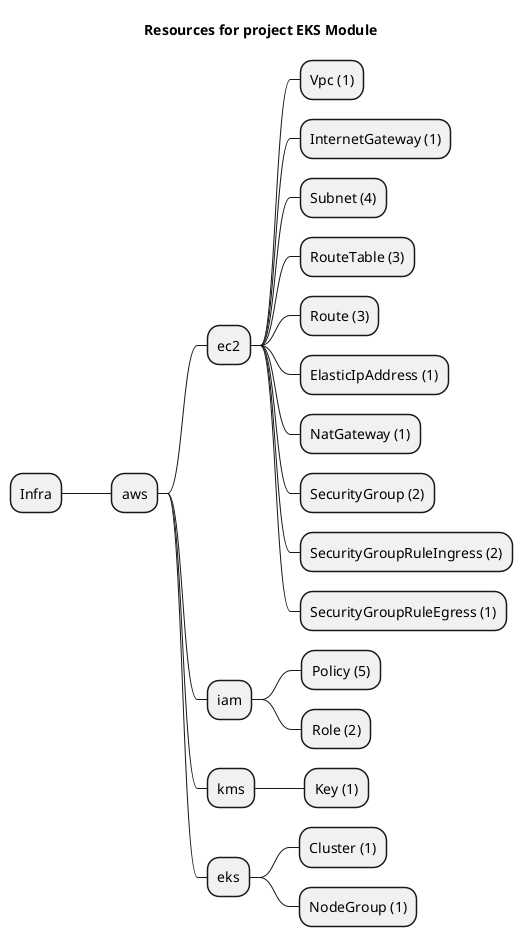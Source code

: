 @startmindmap
title Resources for project EKS Module
skinparam monochrome true
+ Infra
++ aws
+++ ec2
++++ Vpc (1)
++++ InternetGateway (1)
++++ Subnet (4)
++++ RouteTable (3)
++++ Route (3)
++++ ElasticIpAddress (1)
++++ NatGateway (1)
++++ SecurityGroup (2)
++++ SecurityGroupRuleIngress (2)
++++ SecurityGroupRuleEgress (1)
+++ iam
++++ Policy (5)
++++ Role (2)
+++ kms
++++ Key (1)
+++ eks
++++ Cluster (1)
++++ NodeGroup (1)
@endmindmap